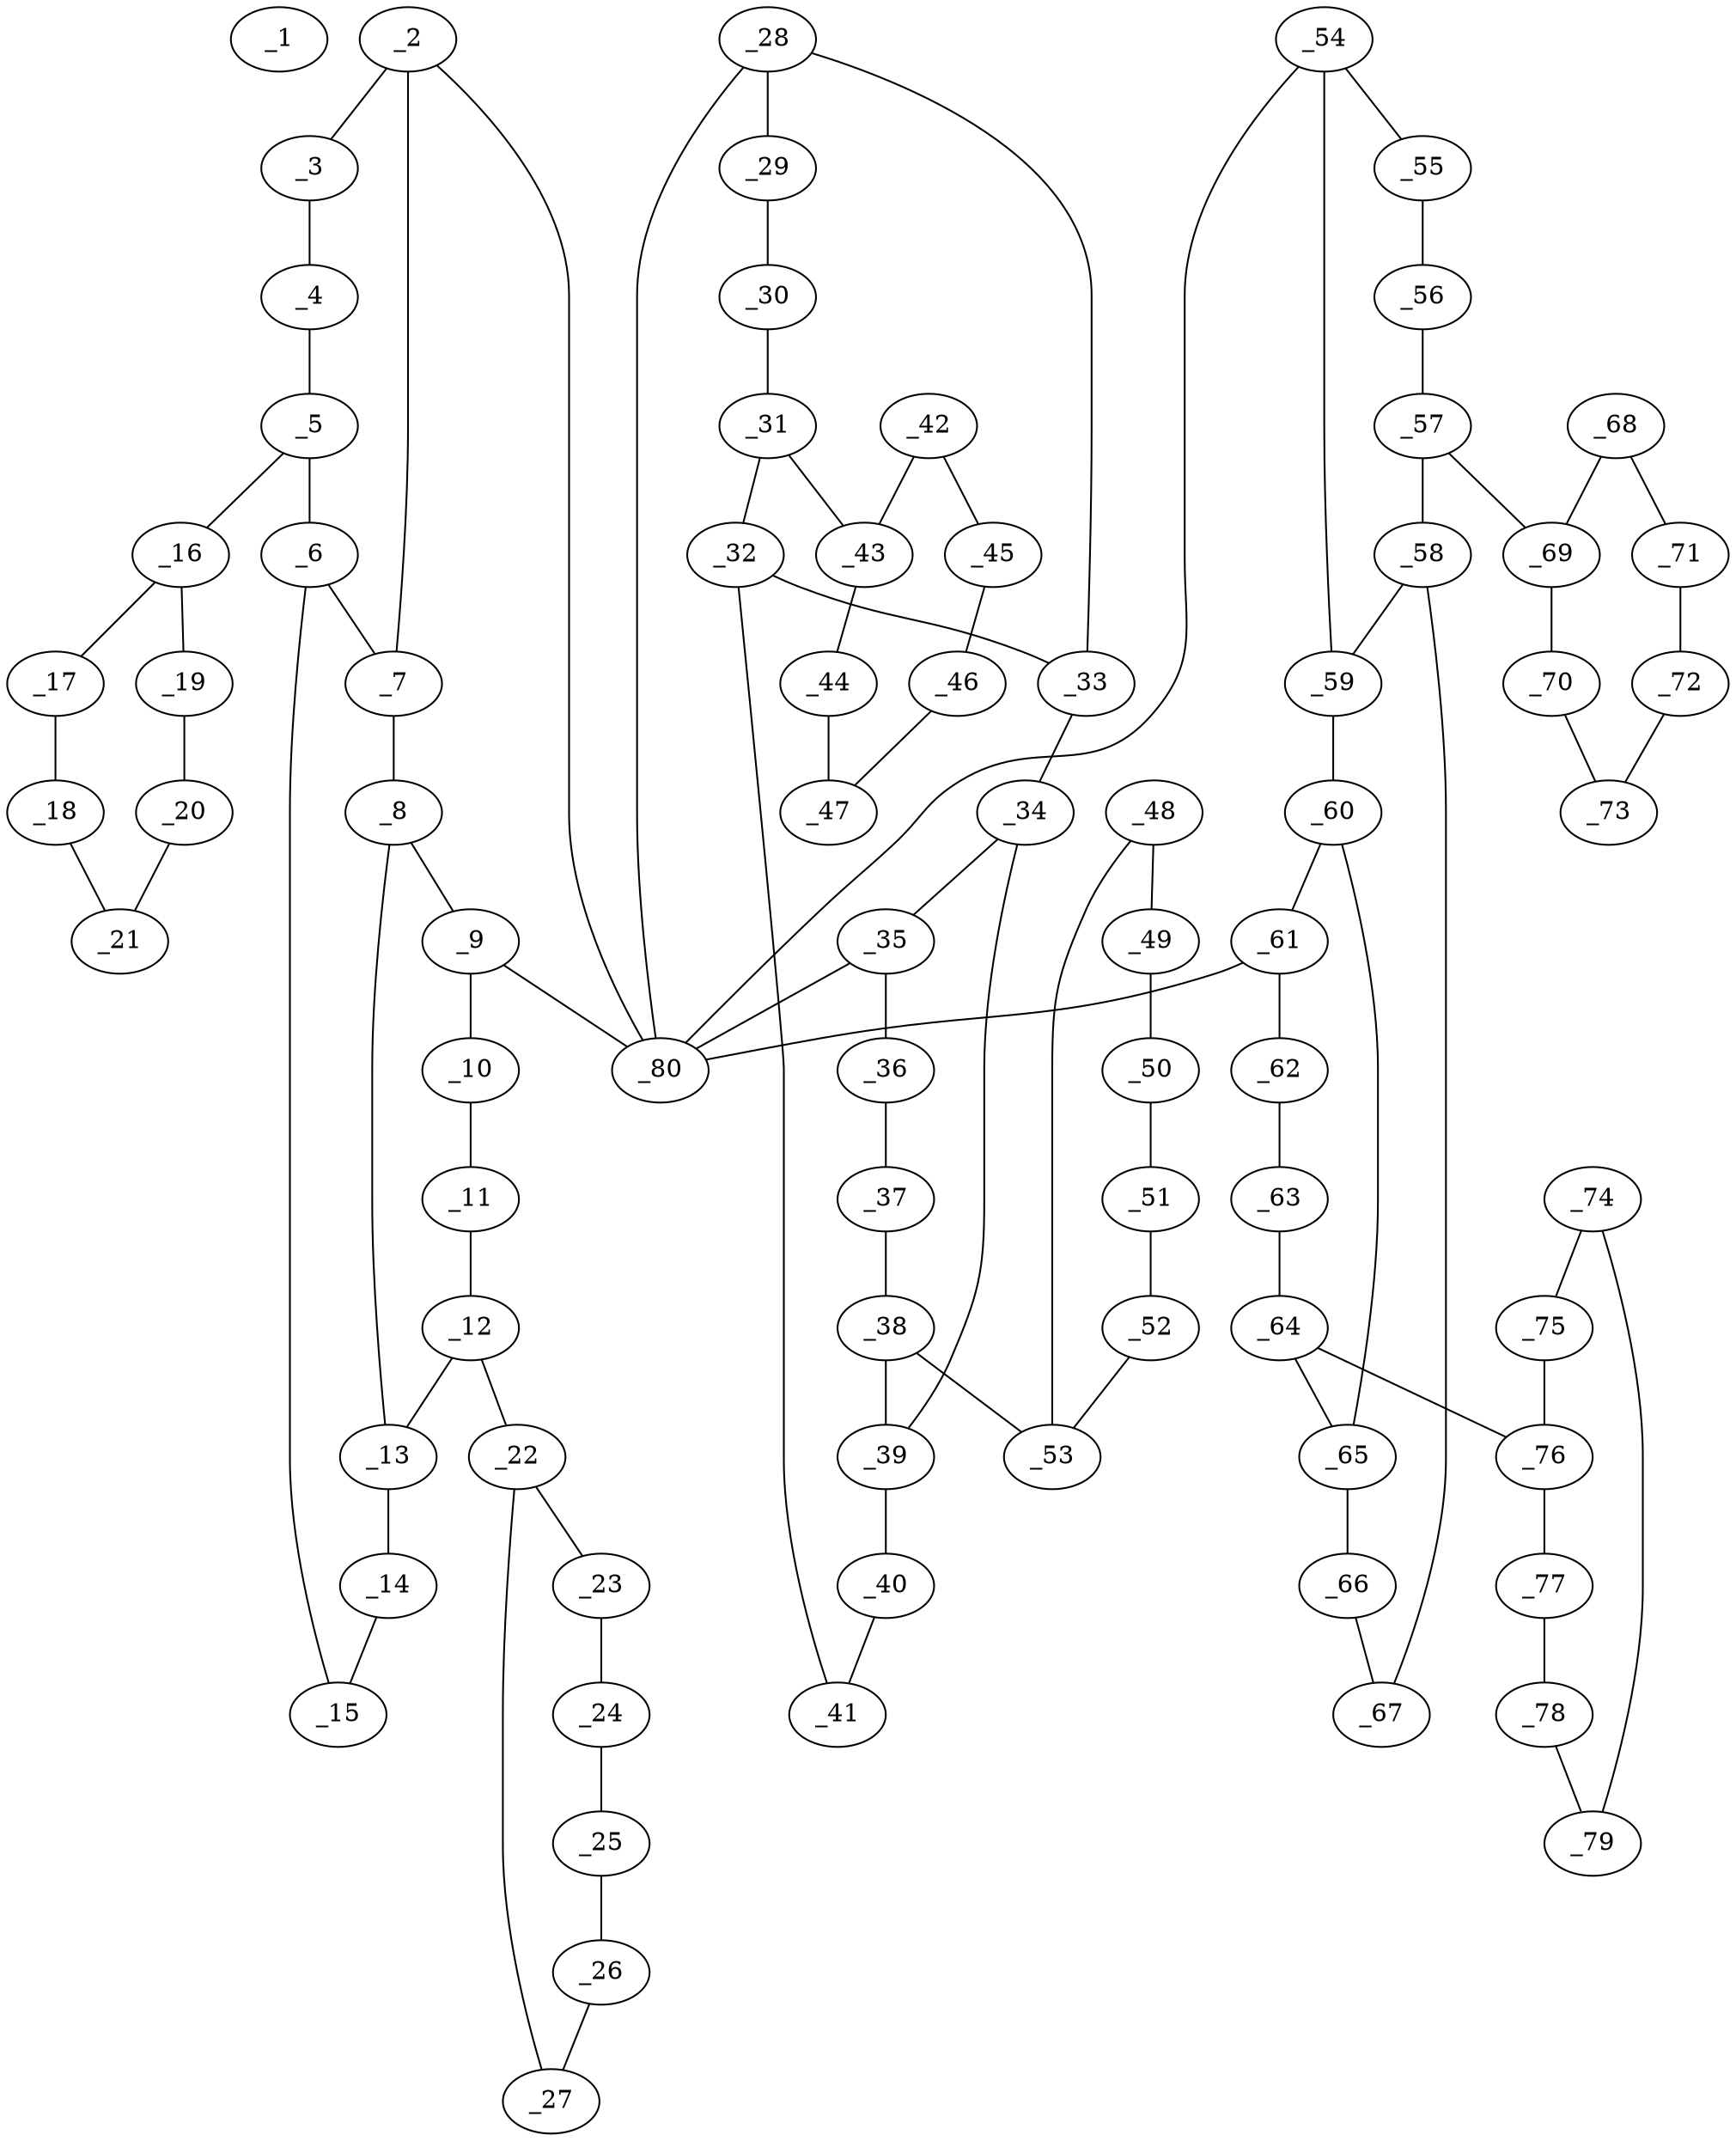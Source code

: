 graph molid619179 {
	_1	 [charge="-1",
		chem=7,
		symbol="Cl ",
		x="10.3543",
		y="0.4081"];
	_2	 [charge=1,
		chem=4,
		symbol="N  ",
		x="10.0453",
		y="-0.5429"];
	_3	 [charge=0,
		chem=1,
		symbol="C  ",
		x="11.0234",
		y="-0.335"];
	_2 -- _3	 [valence=1];
	_7	 [charge=0,
		chem=1,
		symbol="C  ",
		x="9.7363",
		y="-1.494"];
	_2 -- _7	 [valence=2];
	_80	 [charge=3,
		chem=36,
		symbol="Rh ",
		x="9.2363",
		y="0.0448"];
	_2 -- _80	 [valence=1];
	_4	 [charge=0,
		chem=1,
		symbol="C  ",
		x="11.6926",
		y="-1.0782"];
	_3 -- _4	 [valence=2];
	_5	 [charge=0,
		chem=1,
		symbol="C  ",
		x="11.3835",
		y="-2.0292"];
	_4 -- _5	 [valence=1];
	_6	 [charge=0,
		chem=1,
		symbol="C  ",
		x="10.4054",
		y="-2.2371"];
	_5 -- _6	 [valence=2];
	_16	 [charge=0,
		chem=1,
		symbol="C  ",
		x="12.0527",
		y="-2.7724"];
	_5 -- _16	 [valence=1];
	_6 -- _7	 [valence=1];
	_15	 [charge=0,
		chem=1,
		symbol="C  ",
		x="9.7363",
		y="-3.226"];
	_6 -- _15	 [valence=1];
	_8	 [charge=0,
		chem=1,
		symbol="C  ",
		x="8.7363",
		y="-1.494"];
	_7 -- _8	 [valence=1];
	_9	 [charge=1,
		chem=4,
		symbol="N  ",
		x="8.4272",
		y="-0.5429"];
	_8 -- _9	 [valence=2];
	_13	 [charge=0,
		chem=1,
		symbol="C  ",
		x="8.0671",
		y="-2.2371"];
	_8 -- _13	 [valence=1];
	_10	 [charge=0,
		chem=1,
		symbol="C  ",
		x="7.4491",
		y="-0.335"];
	_9 -- _10	 [valence=1];
	_9 -- _80	 [valence=1];
	_11	 [charge=0,
		chem=1,
		symbol="C  ",
		x="6.78",
		y="-1.0782"];
	_10 -- _11	 [valence=2];
	_12	 [charge=0,
		chem=1,
		symbol="C  ",
		x="7.089",
		y="-2.0292"];
	_11 -- _12	 [valence=1];
	_12 -- _13	 [valence=2];
	_22	 [charge=0,
		chem=1,
		symbol="C  ",
		x="6.4199",
		y="-2.7724"];
	_12 -- _22	 [valence=1];
	_14	 [charge=0,
		chem=1,
		symbol="C  ",
		x="8.7363",
		y="-3.226"];
	_13 -- _14	 [valence=1];
	_14 -- _15	 [valence=2];
	_17	 [charge=0,
		chem=1,
		symbol="C  ",
		x="11.7437",
		y="-3.7234"];
	_16 -- _17	 [valence=1];
	_19	 [charge=0,
		chem=1,
		symbol="C  ",
		x="13.0308",
		y="-2.5644"];
	_16 -- _19	 [valence=2];
	_18	 [charge=0,
		chem=1,
		symbol="C  ",
		x="12.4128",
		y="-4.4666"];
	_17 -- _18	 [valence=2];
	_21	 [charge=0,
		chem=1,
		symbol="C  ",
		x="13.3909",
		y="-4.2586"];
	_18 -- _21	 [valence=1];
	_20	 [charge=0,
		chem=1,
		symbol="C  ",
		x="13.7",
		y="-3.3076"];
	_19 -- _20	 [valence=1];
	_20 -- _21	 [valence=2];
	_23	 [charge=0,
		chem=1,
		symbol="C  ",
		x="6.7289",
		y="-3.7234"];
	_22 -- _23	 [valence=1];
	_27	 [charge=0,
		chem=1,
		symbol="C  ",
		x="5.4417",
		y="-2.5645"];
	_22 -- _27	 [valence=2];
	_24	 [charge=0,
		chem=1,
		symbol="C  ",
		x="6.0598",
		y="-4.4666"];
	_23 -- _24	 [valence=2];
	_25	 [charge=0,
		chem=1,
		symbol="C  ",
		x="5.0816",
		y="-4.2587"];
	_24 -- _25	 [valence=1];
	_26	 [charge=0,
		chem=1,
		symbol="C  ",
		x="4.7726",
		y="-3.3076"];
	_25 -- _26	 [valence=2];
	_26 -- _27	 [valence=1];
	_28	 [charge=1,
		chem=4,
		symbol="N  ",
		x="10.0453",
		y="-0.5429"];
	_29	 [charge=0,
		chem=1,
		symbol="C  ",
		x="11.0234",
		y="-0.335"];
	_28 -- _29	 [valence=2];
	_33	 [charge=0,
		chem=1,
		symbol="C  ",
		x="9.7363",
		y="-1.494"];
	_28 -- _33	 [valence=1];
	_28 -- _80	 [valence=1];
	_30	 [charge=0,
		chem=1,
		symbol="C  ",
		x="11.6926",
		y="-1.0782"];
	_29 -- _30	 [valence=1];
	_31	 [charge=0,
		chem=1,
		symbol="C  ",
		x="11.3835",
		y="-2.0292"];
	_30 -- _31	 [valence=2];
	_32	 [charge=0,
		chem=1,
		symbol="C  ",
		x="10.4054",
		y="-2.2371"];
	_31 -- _32	 [valence=1];
	_43	 [charge=0,
		chem=1,
		symbol="C  ",
		x="14.5736",
		y="-3.0842"];
	_31 -- _43	 [valence=1];
	_32 -- _33	 [valence=2];
	_41	 [charge=0,
		chem=1,
		symbol="C  ",
		x="9.7363",
		y="-3.226"];
	_32 -- _41	 [valence=1];
	_34	 [charge=0,
		chem=1,
		symbol="C  ",
		x="8.7363",
		y="-1.494"];
	_33 -- _34	 [valence=1];
	_35	 [charge=1,
		chem=4,
		symbol="N  ",
		x="8.4272",
		y="-0.5429"];
	_34 -- _35	 [valence=2];
	_39	 [charge=0,
		chem=1,
		symbol="C  ",
		x="8.0671",
		y="-2.2371"];
	_34 -- _39	 [valence=1];
	_36	 [charge=0,
		chem=1,
		symbol="C  ",
		x="7.4491",
		y="-0.335"];
	_35 -- _36	 [valence=1];
	_35 -- _80	 [valence=1];
	_37	 [charge=0,
		chem=1,
		symbol="C  ",
		x="6.78",
		y="-1.0782"];
	_36 -- _37	 [valence=2];
	_38	 [charge=0,
		chem=1,
		symbol="C  ",
		x="7.089",
		y="-2.0292"];
	_37 -- _38	 [valence=1];
	_38 -- _39	 [valence=2];
	_53	 [charge=0,
		chem=1,
		symbol="C  ",
		x="3.8989",
		y="-3.0841"];
	_38 -- _53	 [valence=1];
	_40	 [charge=0,
		chem=1,
		symbol="C  ",
		x="8.7363",
		y="-3.226"];
	_39 -- _40	 [valence=1];
	_40 -- _41	 [valence=2];
	_42	 [charge=0,
		chem=1,
		symbol="C  ",
		x="15.4235",
		y="-2.5573"];
	_42 -- _43	 [valence=2];
	_45	 [charge=0,
		chem=1,
		symbol="C  ",
		x="16.3048",
		y="-3.0298"];
	_42 -- _45	 [valence=1];
	_44	 [charge=0,
		chem=1,
		symbol="C  ",
		x="14.605",
		y="-4.0837"];
	_43 -- _44	 [valence=1];
	_47	 [charge=0,
		chem=1,
		symbol="C  ",
		x="15.4863",
		y="-4.5563"];
	_44 -- _47	 [valence=2];
	_46	 [charge=0,
		chem=1,
		symbol="C  ",
		x="16.3362",
		y="-4.0293"];
	_45 -- _46	 [valence=2];
	_46 -- _47	 [valence=1];
	_48	 [charge=0,
		chem=1,
		symbol="C  ",
		x="3.1523",
		y="-2.4188"];
	_49	 [charge=0,
		chem=1,
		symbol="C  ",
		x="2.2028",
		y="-2.7327"];
	_48 -- _49	 [valence=2];
	_48 -- _53	 [valence=1];
	_50	 [charge=0,
		chem=1,
		symbol="C  ",
		x=2,
		y="-3.712"];
	_49 -- _50	 [valence=1];
	_51	 [charge=0,
		chem=1,
		symbol="C  ",
		x="2.7467",
		y="-4.3774"];
	_50 -- _51	 [valence=2];
	_52	 [charge=0,
		chem=1,
		symbol="C  ",
		x="3.6962",
		y="-4.0635"];
	_51 -- _52	 [valence=1];
	_52 -- _53	 [valence=2];
	_54	 [charge=1,
		chem=4,
		symbol="N  ",
		x="8.4272",
		y="0.6326"];
	_55	 [charge=0,
		chem=1,
		symbol="C  ",
		x="7.4491",
		y="0.4247"];
	_54 -- _55	 [valence=2];
	_59	 [charge=0,
		chem=1,
		symbol="C  ",
		x="8.7363",
		y="1.5837"];
	_54 -- _59	 [valence=1];
	_54 -- _80	 [valence=1];
	_56	 [charge=0,
		chem=1,
		symbol="C  ",
		x="6.78",
		y="1.1679"];
	_55 -- _56	 [valence=1];
	_57	 [charge=0,
		chem=1,
		symbol="C  ",
		x="7.089",
		y="2.1189"];
	_56 -- _57	 [valence=2];
	_58	 [charge=0,
		chem=1,
		symbol="C  ",
		x="8.0671",
		y="2.3268"];
	_57 -- _58	 [valence=1];
	_69	 [charge=0,
		chem=1,
		symbol="C  ",
		x="6.4198",
		y="2.8621"];
	_57 -- _69	 [valence=1];
	_58 -- _59	 [valence=2];
	_67	 [charge=0,
		chem=1,
		symbol="C  ",
		x="8.7362",
		y="3.3157"];
	_58 -- _67	 [valence=1];
	_60	 [charge=0,
		chem=1,
		symbol="C  ",
		x="9.7363",
		y="1.5837"];
	_59 -- _60	 [valence=1];
	_61	 [charge=1,
		chem=4,
		symbol="N  ",
		x="10.0453",
		y="0.6326"];
	_60 -- _61	 [valence=2];
	_65	 [charge=0,
		chem=1,
		symbol="C  ",
		x="10.4054",
		y="2.3268"];
	_60 -- _65	 [valence=1];
	_62	 [charge=0,
		chem=1,
		symbol="C  ",
		x="11.0234",
		y="0.4247"];
	_61 -- _62	 [valence=1];
	_61 -- _80	 [valence=1];
	_63	 [charge=0,
		chem=1,
		symbol="C  ",
		x="11.6925",
		y="1.1679"];
	_62 -- _63	 [valence=2];
	_64	 [charge=0,
		chem=1,
		symbol="C  ",
		x="11.3835",
		y="2.1189"];
	_63 -- _64	 [valence=1];
	_64 -- _65	 [valence=2];
	_76	 [charge=0,
		chem=1,
		symbol="C  ",
		x="12.0527",
		y="2.8621"];
	_64 -- _76	 [valence=1];
	_66	 [charge=0,
		chem=1,
		symbol="C  ",
		x="9.7362",
		y="3.3157"];
	_65 -- _66	 [valence=1];
	_66 -- _67	 [valence=2];
	_68	 [charge=0,
		chem=1,
		symbol="C  ",
		x="6.7289",
		y="3.8131"];
	_68 -- _69	 [valence=2];
	_71	 [charge=0,
		chem=1,
		symbol="C  ",
		x="6.0597",
		y="4.5563"];
	_68 -- _71	 [valence=1];
	_70	 [charge=0,
		chem=1,
		symbol="C  ",
		x="5.4417",
		y="2.6541"];
	_69 -- _70	 [valence=1];
	_73	 [charge=0,
		chem=1,
		symbol="C  ",
		x="4.7726",
		y="3.3973"];
	_70 -- _73	 [valence=2];
	_72	 [charge=0,
		chem=1,
		symbol="C  ",
		x="5.0816",
		y="4.3483"];
	_71 -- _72	 [valence=2];
	_72 -- _73	 [valence=1];
	_74	 [charge=0,
		chem=1,
		symbol="C  ",
		x="12.4128",
		y="4.5563"];
	_75	 [charge=0,
		chem=1,
		symbol="C  ",
		x="11.7436",
		y="3.8131"];
	_74 -- _75	 [valence=2];
	_79	 [charge=0,
		chem=1,
		symbol="C  ",
		x="13.3909",
		y="4.3484"];
	_74 -- _79	 [valence=1];
	_75 -- _76	 [valence=1];
	_77	 [charge=0,
		chem=1,
		symbol="C  ",
		x="13.0308",
		y="2.6542"];
	_76 -- _77	 [valence=2];
	_78	 [charge=0,
		chem=1,
		symbol="C  ",
		x="13.6999",
		y="3.3973"];
	_77 -- _78	 [valence=1];
	_78 -- _79	 [valence=2];
}

